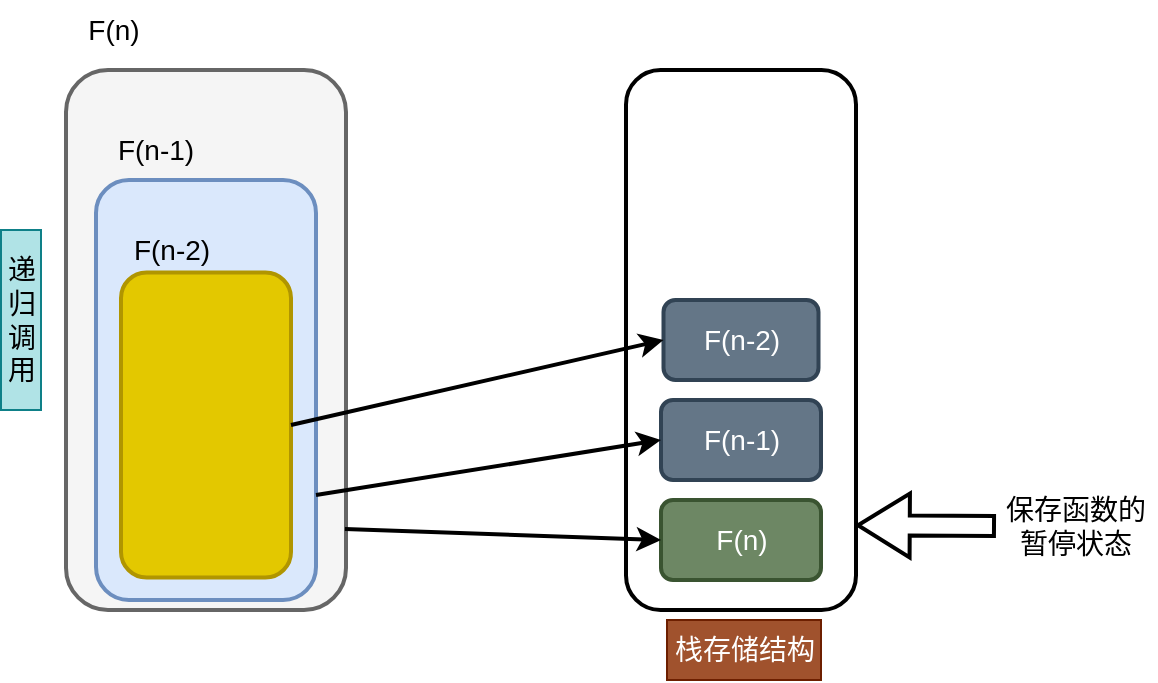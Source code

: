 <mxfile version="19.0.1" type="github">
  <diagram id="L4KZnXc1QTPWkXXBy1ZE" name="第 1 页">
    <mxGraphModel dx="1038" dy="1784" grid="1" gridSize="10" guides="1" tooltips="1" connect="1" arrows="1" fold="1" page="1" pageScale="1" pageWidth="827" pageHeight="1169" math="0" shadow="0">
      <root>
        <mxCell id="0" />
        <mxCell id="1" parent="0" />
        <mxCell id="dn2zpVRNVVZsFYZm2x4l-1" value="" style="rounded=1;whiteSpace=wrap;html=1;rotation=90;strokeWidth=2;fillColor=#f5f5f5;fontColor=#333333;strokeColor=#666666;" vertex="1" parent="1">
          <mxGeometry x="60" y="-340" width="270" height="140" as="geometry" />
        </mxCell>
        <mxCell id="dn2zpVRNVVZsFYZm2x4l-2" value="F(n)" style="text;html=1;strokeColor=none;fillColor=none;align=center;verticalAlign=middle;whiteSpace=wrap;rounded=0;strokeWidth=2;fontSize=14;" vertex="1" parent="1">
          <mxGeometry x="118.75" y="-440" width="60" height="30" as="geometry" />
        </mxCell>
        <mxCell id="dn2zpVRNVVZsFYZm2x4l-3" value="" style="rounded=1;whiteSpace=wrap;html=1;rotation=90;strokeWidth=2;fillColor=#dae8fc;strokeColor=#6c8ebf;" vertex="1" parent="1">
          <mxGeometry x="90" y="-300" width="210" height="110" as="geometry" />
        </mxCell>
        <mxCell id="dn2zpVRNVVZsFYZm2x4l-4" value="F(n-1)" style="text;html=1;strokeColor=none;fillColor=none;align=center;verticalAlign=middle;whiteSpace=wrap;rounded=0;fontSize=14;" vertex="1" parent="1">
          <mxGeometry x="140" y="-380" width="60" height="30" as="geometry" />
        </mxCell>
        <mxCell id="dn2zpVRNVVZsFYZm2x4l-5" value="" style="rounded=1;whiteSpace=wrap;html=1;rotation=90;strokeWidth=2;fillColor=#e3c800;fontColor=#000000;strokeColor=#B09500;" vertex="1" parent="1">
          <mxGeometry x="118.75" y="-270" width="152.5" height="85" as="geometry" />
        </mxCell>
        <mxCell id="dn2zpVRNVVZsFYZm2x4l-6" value="F(n-2)" style="text;html=1;strokeColor=none;fillColor=none;align=center;verticalAlign=middle;whiteSpace=wrap;rounded=0;fontSize=14;" vertex="1" parent="1">
          <mxGeometry x="147.5" y="-330" width="60" height="30" as="geometry" />
        </mxCell>
        <mxCell id="dn2zpVRNVVZsFYZm2x4l-10" value="" style="rounded=1;whiteSpace=wrap;html=1;fontSize=14;strokeWidth=2;rotation=90;" vertex="1" parent="1">
          <mxGeometry x="327.5" y="-327.5" width="270" height="115" as="geometry" />
        </mxCell>
        <mxCell id="dn2zpVRNVVZsFYZm2x4l-11" value="F(n-2)" style="rounded=1;whiteSpace=wrap;html=1;fontSize=14;strokeWidth=2;fillColor=#647687;fontColor=#ffffff;strokeColor=#314354;" vertex="1" parent="1">
          <mxGeometry x="423.75" y="-290" width="77.5" height="40" as="geometry" />
        </mxCell>
        <mxCell id="dn2zpVRNVVZsFYZm2x4l-12" value="F(n-1)" style="rounded=1;whiteSpace=wrap;html=1;fontSize=14;strokeWidth=2;fillColor=#647687;fontColor=#ffffff;strokeColor=#314354;" vertex="1" parent="1">
          <mxGeometry x="422.5" y="-240" width="80" height="40" as="geometry" />
        </mxCell>
        <mxCell id="dn2zpVRNVVZsFYZm2x4l-13" value="F(n)" style="rounded=1;whiteSpace=wrap;html=1;fontSize=14;strokeWidth=2;fillColor=#6d8764;fontColor=#ffffff;strokeColor=#3A5431;" vertex="1" parent="1">
          <mxGeometry x="422.5" y="-190" width="80" height="40" as="geometry" />
        </mxCell>
        <mxCell id="dn2zpVRNVVZsFYZm2x4l-15" value="" style="shape=image;html=1;verticalAlign=top;verticalLabelPosition=bottom;labelBackgroundColor=#ffffff;imageAspect=0;aspect=fixed;image=https://cdn4.iconfinder.com/data/icons/essential-app-2/16/record-round-circle-dot-128.png;fontSize=14;strokeWidth=2;" vertex="1" parent="1">
          <mxGeometry x="186" y="-247.5" width="18" height="18" as="geometry" />
        </mxCell>
        <mxCell id="dn2zpVRNVVZsFYZm2x4l-16" value="" style="shape=image;html=1;verticalAlign=top;verticalLabelPosition=bottom;labelBackgroundColor=#ffffff;imageAspect=0;aspect=fixed;image=https://cdn4.iconfinder.com/data/icons/essential-app-2/16/record-round-circle-dot-128.png;fontSize=14;strokeWidth=2;" vertex="1" parent="1">
          <mxGeometry x="186" y="-224.5" width="18" height="18" as="geometry" />
        </mxCell>
        <mxCell id="dn2zpVRNVVZsFYZm2x4l-17" value="" style="shape=image;html=1;verticalAlign=top;verticalLabelPosition=bottom;labelBackgroundColor=#ffffff;imageAspect=0;aspect=fixed;image=https://cdn4.iconfinder.com/data/icons/essential-app-2/16/record-round-circle-dot-128.png;fontSize=14;strokeWidth=2;" vertex="1" parent="1">
          <mxGeometry x="186" y="-200" width="18" height="18" as="geometry" />
        </mxCell>
        <mxCell id="dn2zpVRNVVZsFYZm2x4l-19" value="栈存储结构" style="text;html=1;strokeColor=#6D1F00;fillColor=#a0522d;align=center;verticalAlign=middle;whiteSpace=wrap;rounded=0;fontSize=14;fontColor=#ffffff;" vertex="1" parent="1">
          <mxGeometry x="425.5" y="-130" width="77" height="30" as="geometry" />
        </mxCell>
        <mxCell id="dn2zpVRNVVZsFYZm2x4l-20" value="" style="endArrow=classic;html=1;rounded=0;fontSize=14;exitX=0.85;exitY=0.004;exitDx=0;exitDy=0;exitPerimeter=0;entryX=0;entryY=0.5;entryDx=0;entryDy=0;strokeWidth=2;" edge="1" parent="1" source="dn2zpVRNVVZsFYZm2x4l-1" target="dn2zpVRNVVZsFYZm2x4l-13">
          <mxGeometry width="50" height="50" relative="1" as="geometry">
            <mxPoint x="290" y="-240" as="sourcePoint" />
            <mxPoint x="340" y="-290" as="targetPoint" />
          </mxGeometry>
        </mxCell>
        <mxCell id="dn2zpVRNVVZsFYZm2x4l-22" value="" style="endArrow=classic;html=1;rounded=0;fontSize=14;exitX=0.75;exitY=0;exitDx=0;exitDy=0;entryX=0;entryY=0.5;entryDx=0;entryDy=0;strokeWidth=2;" edge="1" parent="1" source="dn2zpVRNVVZsFYZm2x4l-3" target="dn2zpVRNVVZsFYZm2x4l-12">
          <mxGeometry width="50" height="50" relative="1" as="geometry">
            <mxPoint x="320" y="-270" as="sourcePoint" />
            <mxPoint x="370" y="-320" as="targetPoint" />
          </mxGeometry>
        </mxCell>
        <mxCell id="dn2zpVRNVVZsFYZm2x4l-23" value="" style="endArrow=classic;html=1;rounded=0;fontSize=14;exitX=0.5;exitY=0;exitDx=0;exitDy=0;entryX=0;entryY=0.5;entryDx=0;entryDy=0;strokeWidth=2;" edge="1" parent="1" source="dn2zpVRNVVZsFYZm2x4l-5" target="dn2zpVRNVVZsFYZm2x4l-11">
          <mxGeometry width="50" height="50" relative="1" as="geometry">
            <mxPoint x="310" y="-260" as="sourcePoint" />
            <mxPoint x="360" y="-310" as="targetPoint" />
          </mxGeometry>
        </mxCell>
        <mxCell id="dn2zpVRNVVZsFYZm2x4l-24" value="" style="shape=image;html=1;verticalAlign=top;verticalLabelPosition=bottom;labelBackgroundColor=#ffffff;imageAspect=0;aspect=fixed;image=https://cdn4.iconfinder.com/data/icons/essential-app-2/16/record-round-circle-dot-128.png;fontSize=14;strokeWidth=2;" vertex="1" parent="1">
          <mxGeometry x="455" y="-374" width="18" height="18" as="geometry" />
        </mxCell>
        <mxCell id="dn2zpVRNVVZsFYZm2x4l-25" value="" style="shape=image;html=1;verticalAlign=top;verticalLabelPosition=bottom;labelBackgroundColor=#ffffff;imageAspect=0;aspect=fixed;image=https://cdn4.iconfinder.com/data/icons/essential-app-2/16/record-round-circle-dot-128.png;fontSize=14;strokeWidth=2;" vertex="1" parent="1">
          <mxGeometry x="455" y="-350" width="18" height="18" as="geometry" />
        </mxCell>
        <mxCell id="dn2zpVRNVVZsFYZm2x4l-26" value="" style="shape=image;html=1;verticalAlign=top;verticalLabelPosition=bottom;labelBackgroundColor=#ffffff;imageAspect=0;aspect=fixed;image=https://cdn4.iconfinder.com/data/icons/essential-app-2/16/record-round-circle-dot-128.png;fontSize=14;strokeWidth=2;" vertex="1" parent="1">
          <mxGeometry x="455" y="-324" width="18" height="18" as="geometry" />
        </mxCell>
        <mxCell id="dn2zpVRNVVZsFYZm2x4l-28" value="保存函数的暂停状态" style="text;html=1;strokeColor=none;fillColor=none;align=center;verticalAlign=middle;whiteSpace=wrap;rounded=0;fontSize=14;" vertex="1" parent="1">
          <mxGeometry x="590" y="-192" width="80" height="30" as="geometry" />
        </mxCell>
        <mxCell id="dn2zpVRNVVZsFYZm2x4l-30" value="" style="shape=flexArrow;endArrow=classic;html=1;rounded=0;fontSize=14;strokeWidth=2;width=9;endSize=7.96;exitX=0;exitY=0.5;exitDx=0;exitDy=0;entryX=0.843;entryY=0;entryDx=0;entryDy=0;entryPerimeter=0;" edge="1" parent="1" source="dn2zpVRNVVZsFYZm2x4l-28" target="dn2zpVRNVVZsFYZm2x4l-10">
          <mxGeometry width="50" height="50" relative="1" as="geometry">
            <mxPoint x="540" y="-185" as="sourcePoint" />
            <mxPoint x="590" y="-235" as="targetPoint" />
          </mxGeometry>
        </mxCell>
        <mxCell id="dn2zpVRNVVZsFYZm2x4l-31" value="递归调用" style="text;html=1;strokeColor=#0e8088;fillColor=#b0e3e6;align=center;verticalAlign=middle;whiteSpace=wrap;rounded=0;fontSize=14;horizontal=0;rotation=90;" vertex="1" parent="1">
          <mxGeometry x="57.5" y="-290" width="90" height="20" as="geometry" />
        </mxCell>
      </root>
    </mxGraphModel>
  </diagram>
</mxfile>
